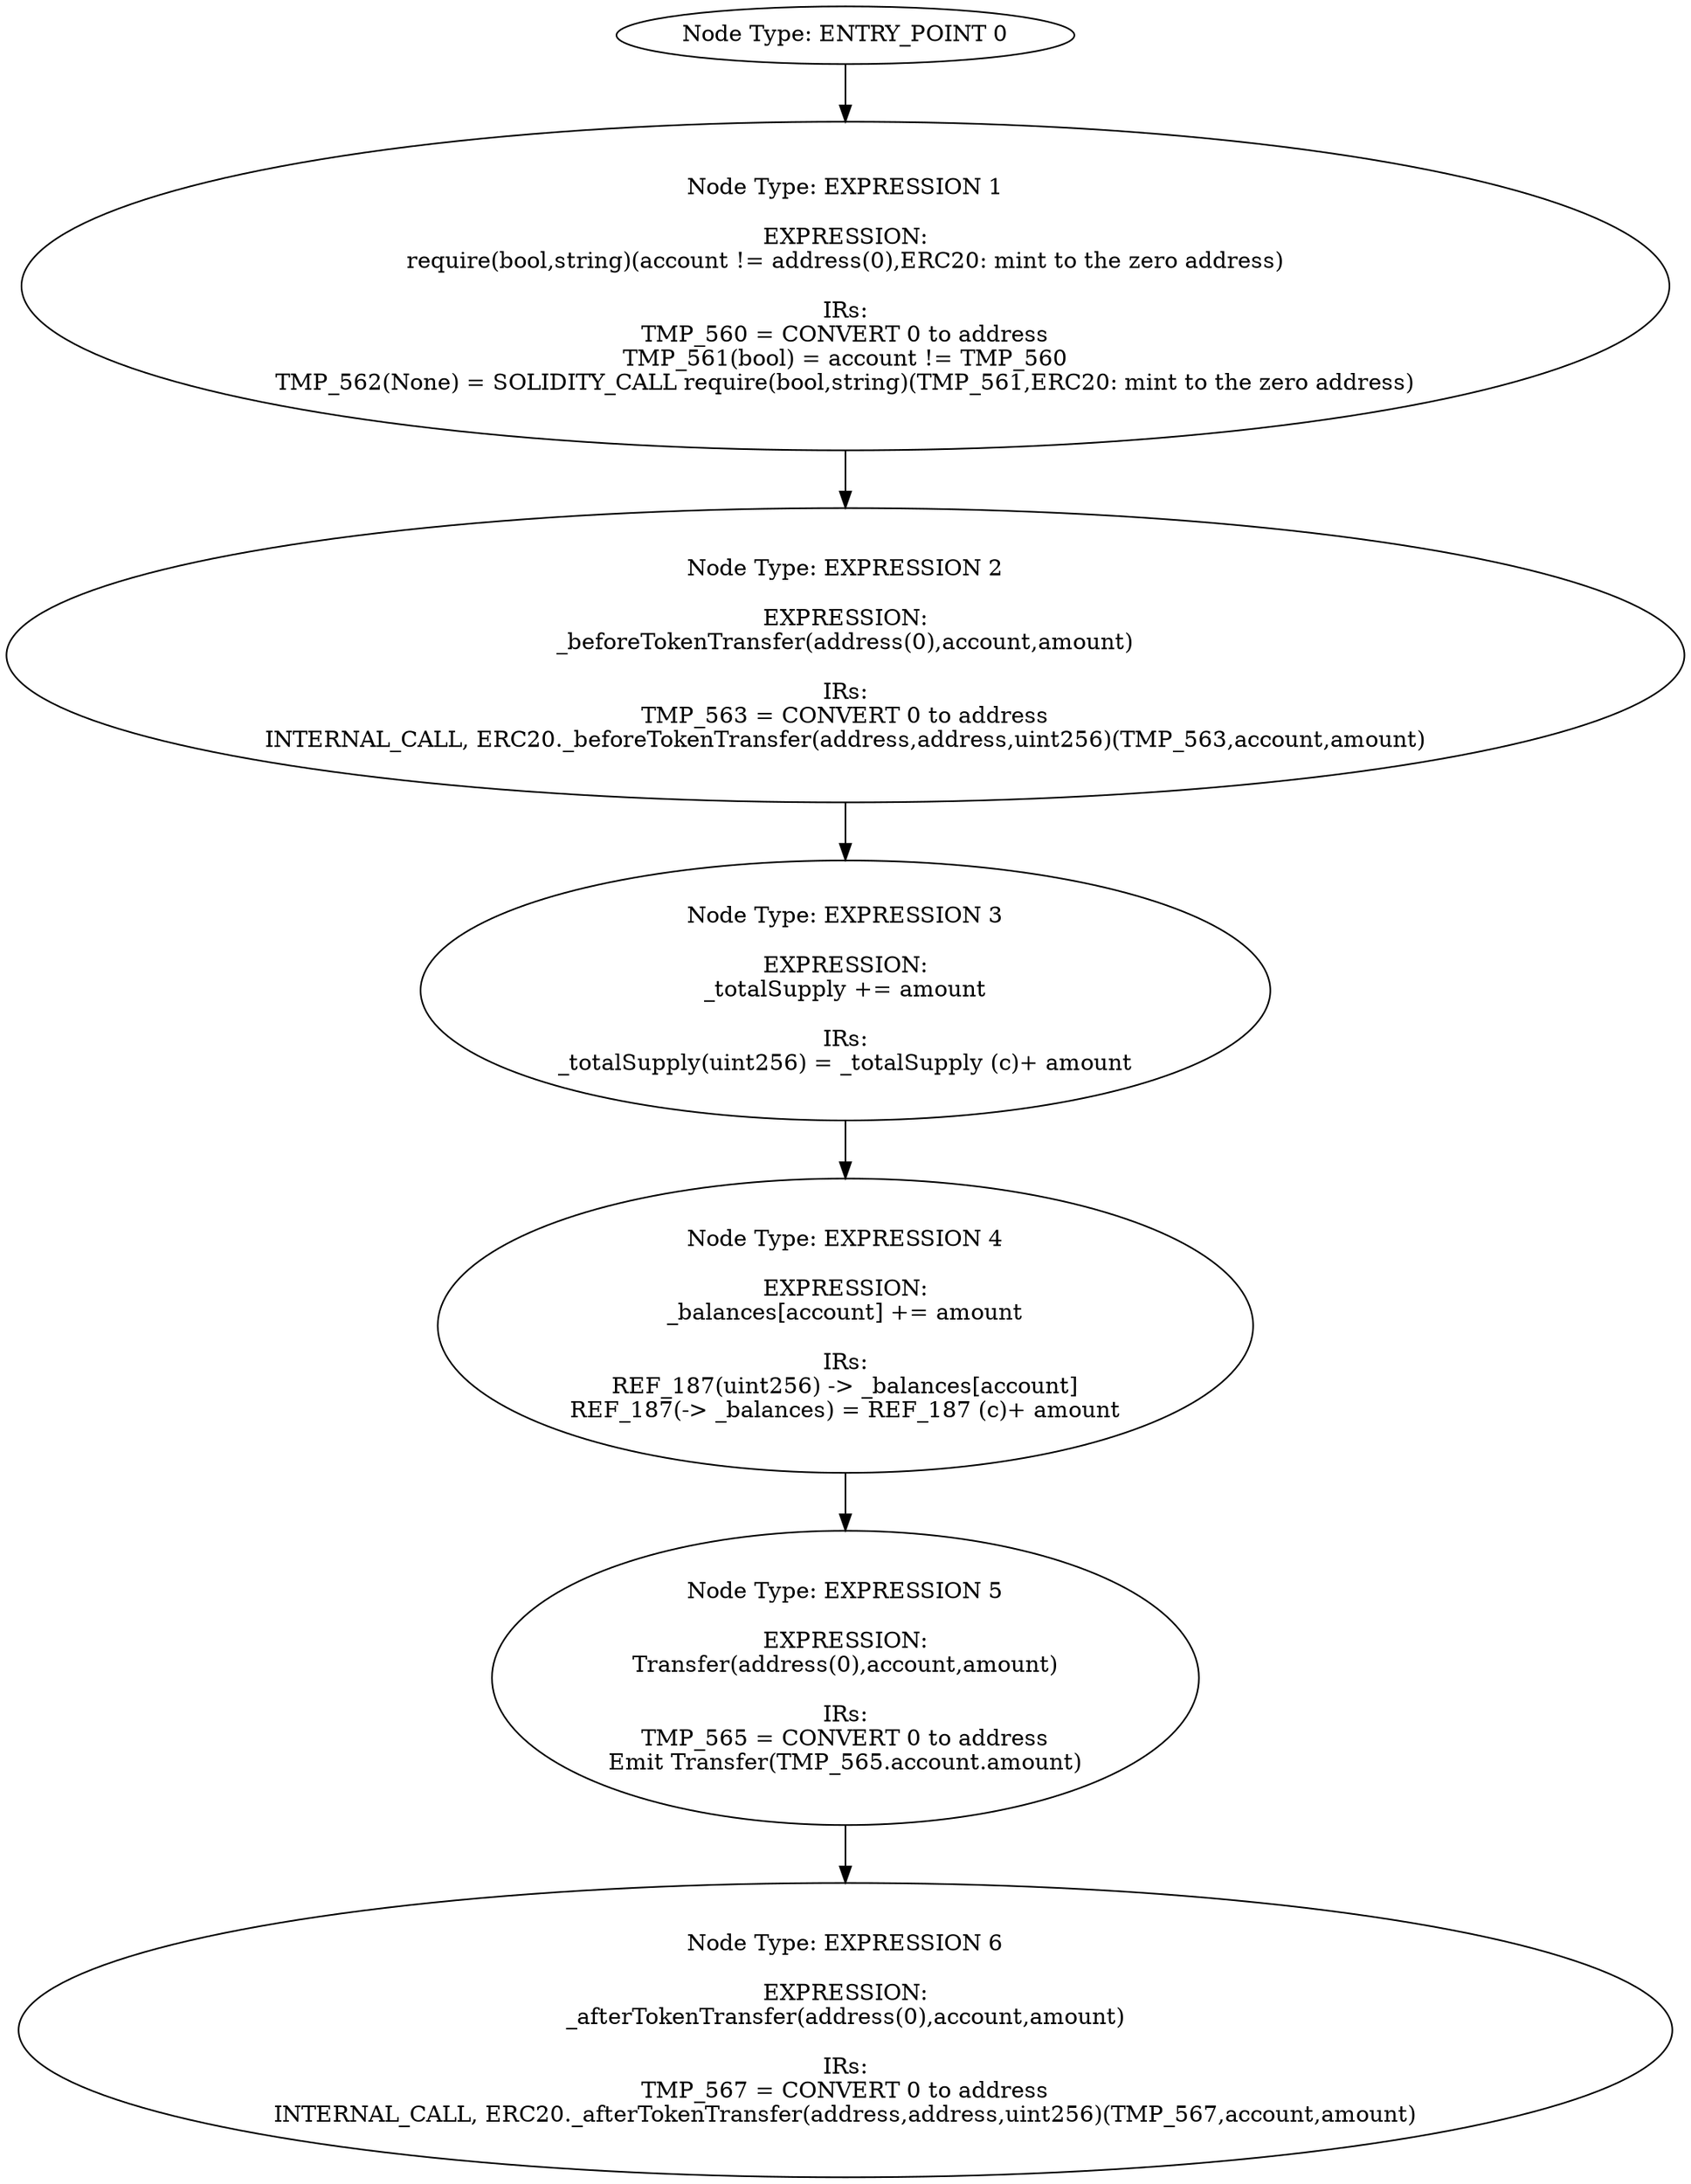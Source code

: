 digraph{
0[label="Node Type: ENTRY_POINT 0
"];
0->1;
1[label="Node Type: EXPRESSION 1

EXPRESSION:
require(bool,string)(account != address(0),ERC20: mint to the zero address)

IRs:
TMP_560 = CONVERT 0 to address
TMP_561(bool) = account != TMP_560
TMP_562(None) = SOLIDITY_CALL require(bool,string)(TMP_561,ERC20: mint to the zero address)"];
1->2;
2[label="Node Type: EXPRESSION 2

EXPRESSION:
_beforeTokenTransfer(address(0),account,amount)

IRs:
TMP_563 = CONVERT 0 to address
INTERNAL_CALL, ERC20._beforeTokenTransfer(address,address,uint256)(TMP_563,account,amount)"];
2->3;
3[label="Node Type: EXPRESSION 3

EXPRESSION:
_totalSupply += amount

IRs:
_totalSupply(uint256) = _totalSupply (c)+ amount"];
3->4;
4[label="Node Type: EXPRESSION 4

EXPRESSION:
_balances[account] += amount

IRs:
REF_187(uint256) -> _balances[account]
REF_187(-> _balances) = REF_187 (c)+ amount"];
4->5;
5[label="Node Type: EXPRESSION 5

EXPRESSION:
Transfer(address(0),account,amount)

IRs:
TMP_565 = CONVERT 0 to address
Emit Transfer(TMP_565.account.amount)"];
5->6;
6[label="Node Type: EXPRESSION 6

EXPRESSION:
_afterTokenTransfer(address(0),account,amount)

IRs:
TMP_567 = CONVERT 0 to address
INTERNAL_CALL, ERC20._afterTokenTransfer(address,address,uint256)(TMP_567,account,amount)"];
}
